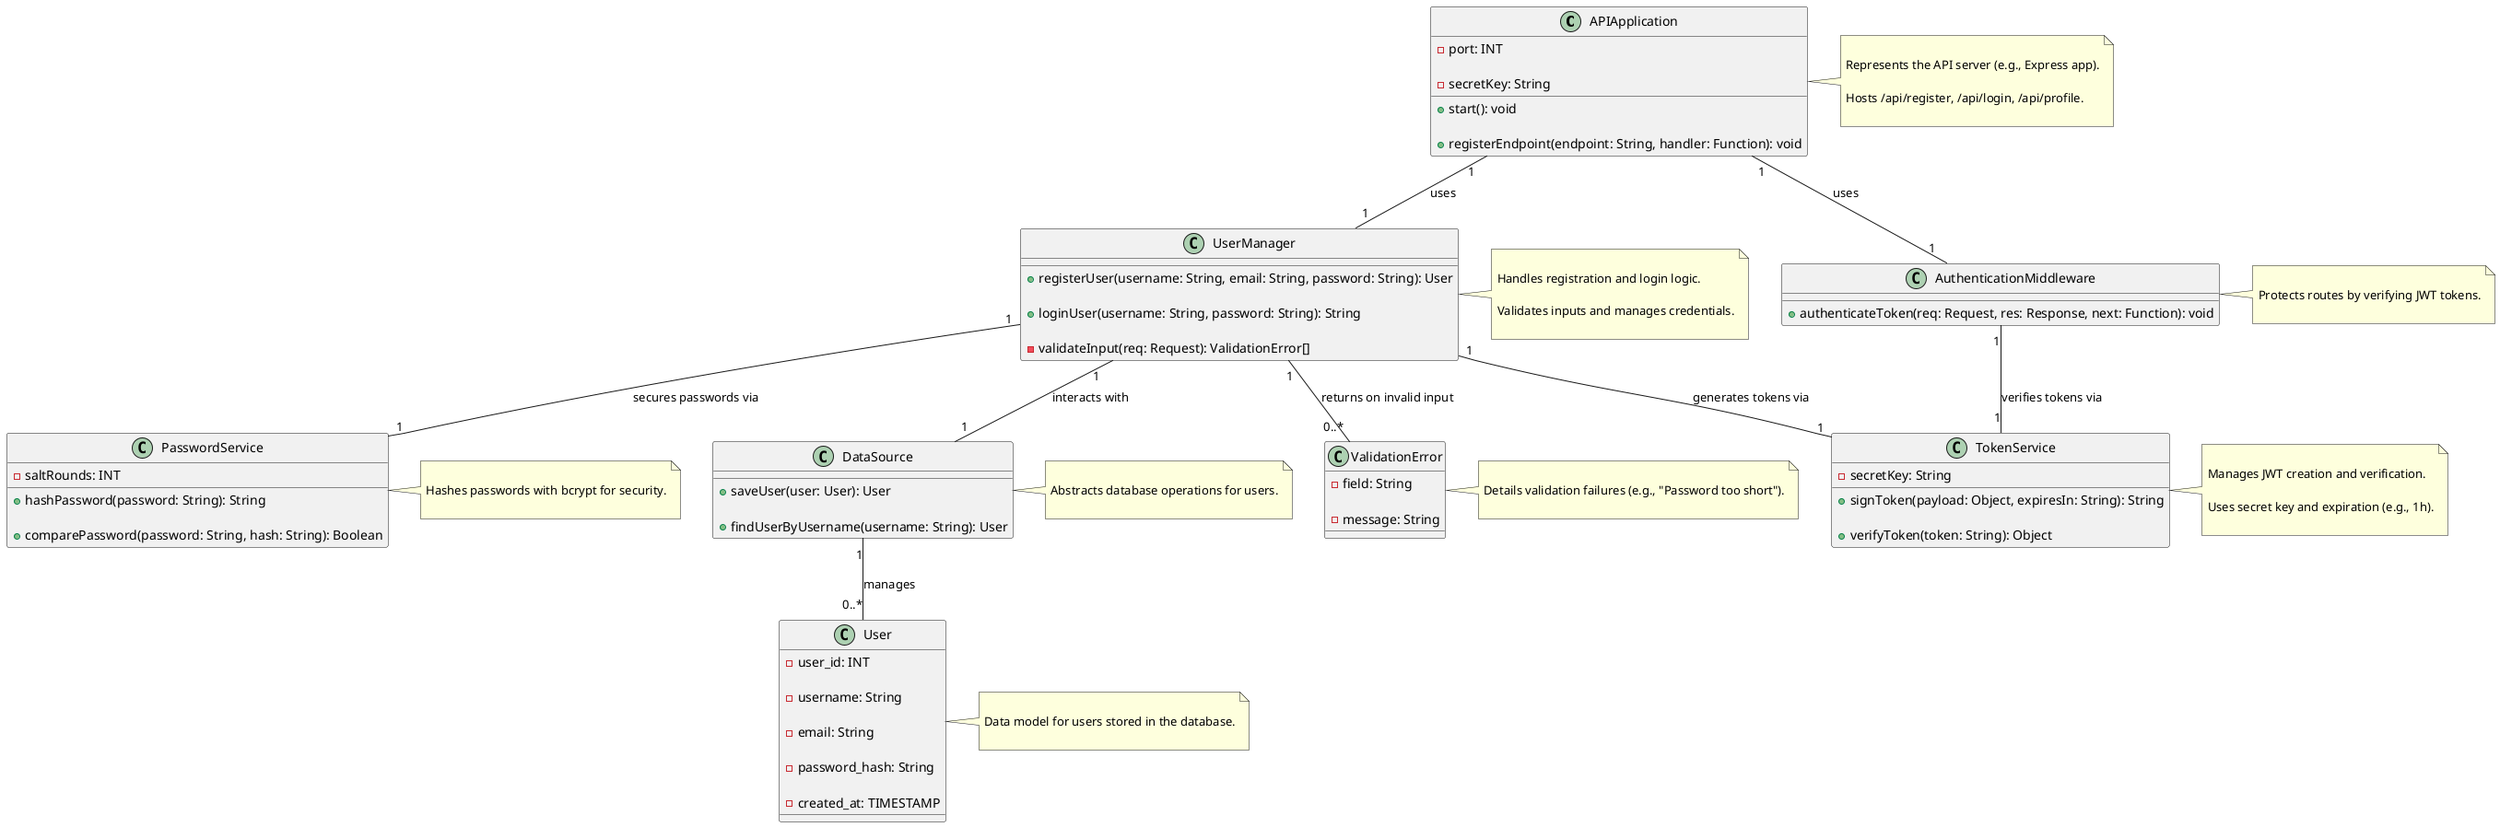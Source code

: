 @startuml
@startuml User Login System

' Define the classes with attributes and methods
class APIApplication {
  -port: INT
  -secretKey: String
  +start(): void
  +registerEndpoint(endpoint: String, handler: Function): void
}

class UserManager {
  +registerUser(username: String, email: String, password: String): User
  +loginUser(username: String, password: String): String
  -validateInput(req: Request): ValidationError[]
}

class AuthenticationMiddleware {
  +authenticateToken(req: Request, res: Response, next: Function): void
}

class TokenService {
  -secretKey: String
  +signToken(payload: Object, expiresIn: String): String
  +verifyToken(token: String): Object
}

class PasswordService {
  -saltRounds: INT
  +hashPassword(password: String): String
  +comparePassword(password: String, hash: String): Boolean
}

class User {
  -user_id: INT
  -username: String
  -email: String
  -password_hash: String
  -created_at: TIMESTAMP
}

class DataSource {
  +saveUser(user: User): User
  +findUserByUsername(username: String): User
}

class ValidationError {
  -field: String
  -message: String
}

' Define relationships
APIApplication "1" -- "1" UserManager : "uses"
APIApplication "1" -- "1" AuthenticationMiddleware : "uses"
UserManager "1" -- "1" TokenService : "generates tokens via"
UserManager "1" -- "1" PasswordService : "secures passwords via"
UserManager "1" -- "1" DataSource : "interacts with"
UserManager "1" -- "0..*" ValidationError : "returns on invalid input"
AuthenticationMiddleware "1" -- "1" TokenService : "verifies tokens via"
DataSource "1" -- "0..*" User : "manages"

' Notes for clarity
note right of APIApplication
  Represents the API server (e.g., Express app).
  Hosts /api/register, /api/login, /api/profile.
end note

note right of UserManager
  Handles registration and login logic.
  Validates inputs and manages credentials.
end note

note right of AuthenticationMiddleware
  Protects routes by verifying JWT tokens.
end note

note right of TokenService
  Manages JWT creation and verification.
  Uses secret key and expiration (e.g., 1h).
end note

note right of PasswordService
  Hashes passwords with bcrypt for security.
end note

note right of User
  Data model for users stored in the database.
end note

note right of DataSource
  Abstracts database operations for users.
end note

note right of ValidationError
  Details validation failures (e.g., "Password too short").
end note

@enduml
Explanation of the PlantUML Code:
Classes:
APIApplication: Represents the API server (e.g., Express app) that hosts endpoints and integrates the login system.
UserManager: Manages user registration and login, including input validation and credential handling.
AuthenticationMiddleware: Verifies JWT tokens to protect routes.
TokenService: Handles JWT creation and verification (e.g., using jsonwebtoken).
PasswordService: Secures passwords with hashing and comparison (e.g., using bcrypt).
User: Represents the user entity stored in the database.
DataSource: Abstracts database operations for storing and retrieving users.
ValidationError: Represents validation errors returned for invalid inputs.
Attributes and Methods:
Attributes are private (-), and methods are public (+), per UML conventions.
UserManager includes methods for registration and login, with validation logic.
TokenService and PasswordService encapsulate security-related operations.
Relationships:
APIApplication "1" -- "1" UserManager: The API uses UserManager for login/registration endpoints.
APIApplication "1" -- "1" AuthenticationMiddleware: The API uses middleware to secure routes.
UserManager "1" -- "1" TokenService: Generates JWT tokens for successful logins.
UserManager "1" -- "1" PasswordService: Hashes and verifies passwords.
UserManager "1" -- "1" DataSource: Interacts with the database to store/retrieve users.
UserManager "1" -- "0..*" ValidationError: Returns errors for invalid inputs.
AuthenticationMiddleware "1" -- "1" TokenService: Verifies tokens for protected routes.
DataSource "1" -- "0..*" User: Manages multiple user records.
Notes: Provide context for each class’s role in the user login system.
Notes on the Diagram:
The diagram focuses on the server-side login system with JWT and password hashing, as per the analysis.
It abstracts libraries (e.g., jsonwebtoken, bcrypt, express-validator) into conceptual classes (TokenService, PasswordService, etc.).
Logout is not explicitly modeled, as it’s client-side with JWT (discard token), though a blacklist could be added as an extension.
You can render this code in a PlantUML tool to visualize the class diagram. If you’d like refinements (e.g., adding logout logic, specific database details, or UI integration), let me know!
@enduml